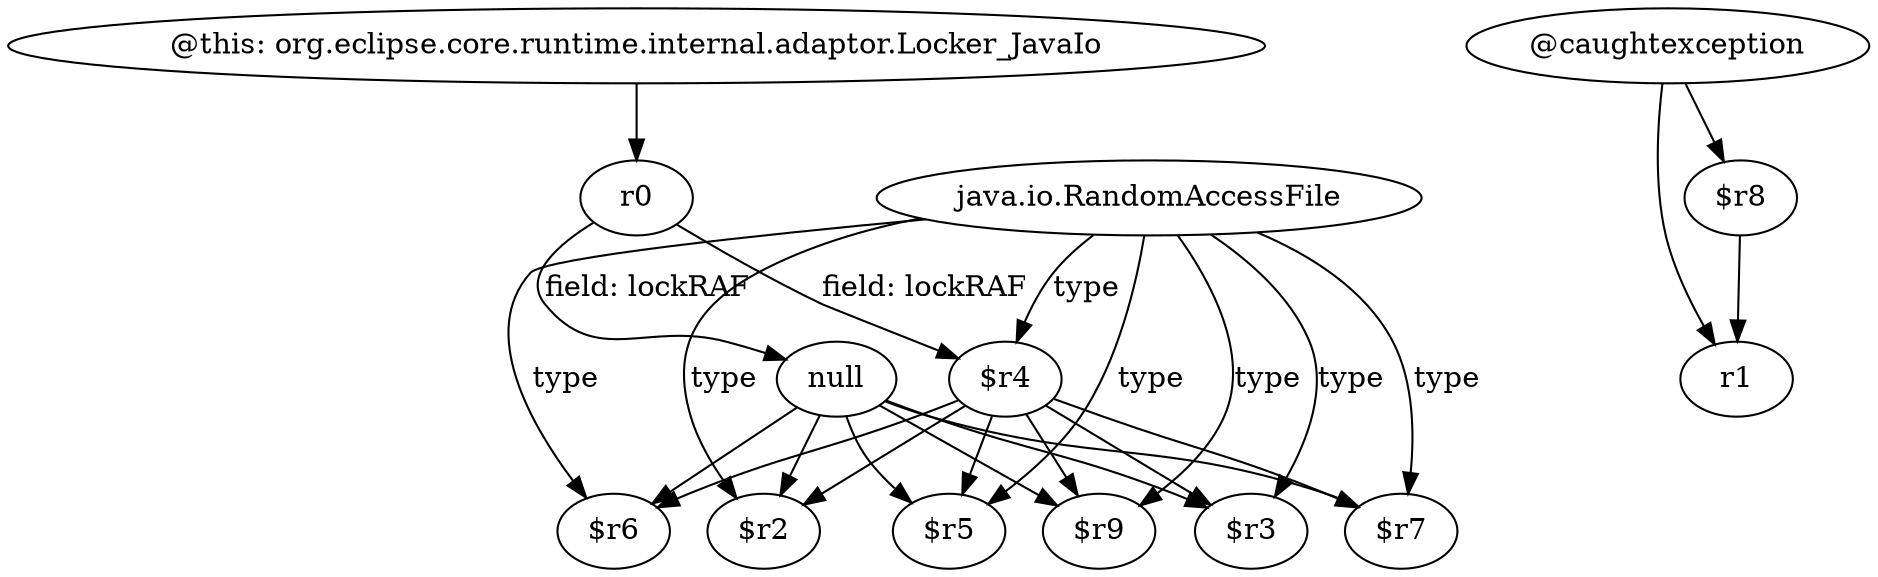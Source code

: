 digraph g {
0[label="null"]
1[label="$r7"]
0->1[label=""]
2[label="@caughtexception"]
3[label="r1"]
2->3[label=""]
4[label="java.io.RandomAccessFile"]
5[label="$r5"]
4->5[label="type"]
0->5[label=""]
6[label="$r8"]
2->6[label=""]
7[label="$r2"]
0->7[label=""]
8[label="$r4"]
9[label="$r6"]
8->9[label=""]
8->1[label=""]
4->8[label="type"]
10[label="@this: org.eclipse.core.runtime.internal.adaptor.Locker_JavaIo"]
11[label="r0"]
10->11[label=""]
12[label="$r3"]
4->12[label="type"]
13[label="$r9"]
4->13[label="type"]
8->13[label=""]
4->7[label="type"]
0->9[label=""]
11->0[label="field: lockRAF"]
0->12[label=""]
8->7[label=""]
4->1[label="type"]
0->13[label=""]
4->9[label="type"]
6->3[label=""]
11->8[label="field: lockRAF"]
8->5[label=""]
8->12[label=""]
}